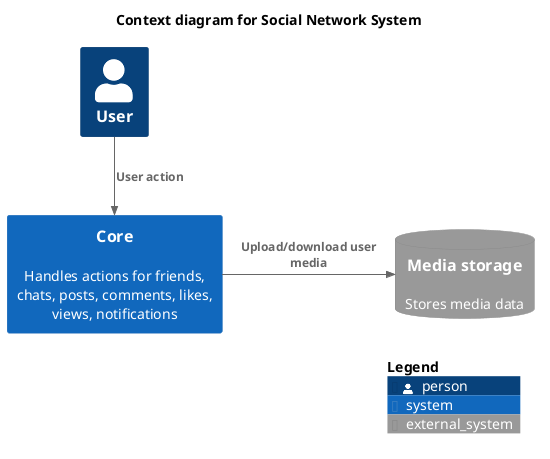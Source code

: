 @startuml
!include <C4/C4_Context>

title Context diagram for Social Network System

Person(user, "User")
System(coreSystem, "Core", "Handles actions for friends, chats, posts, comments, likes, views, notifications", $link="https://raw.githubusercontent.com/Dimaspb24/system_design/main/examples/social_network/architecture/core_system/container.puml")
SystemDb_Ext(storage, "Media storage", "Stores media data")

Rel(user, coreSystem, "User action")
Rel_R(coreSystem, storage, "Upload/download user media")

SHOW_LEGEND()
@enduml